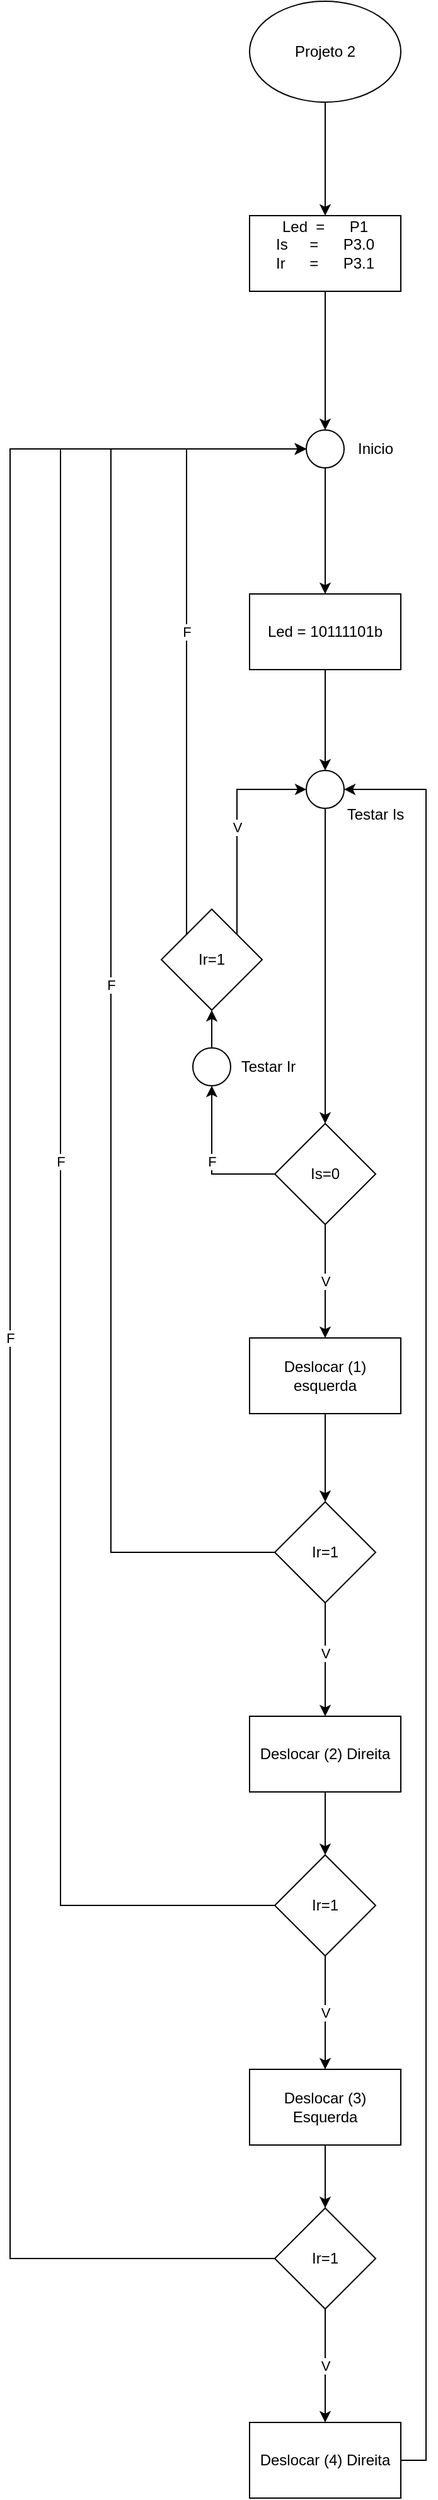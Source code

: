 <mxfile version="24.0.2" type="device">
  <diagram name="Página-1" id="D-qbH-nCyZkpm5N4brlD">
    <mxGraphModel dx="712" dy="804" grid="1" gridSize="10" guides="1" tooltips="1" connect="1" arrows="1" fold="1" page="1" pageScale="1" pageWidth="827" pageHeight="1169" math="0" shadow="0">
      <root>
        <mxCell id="0" />
        <mxCell id="1" parent="0" />
        <mxCell id="60jFSjudHr8A79xU8jRq-1" value="" style="edgeStyle=orthogonalEdgeStyle;rounded=0;orthogonalLoop=1;jettySize=auto;html=1;" edge="1" parent="1" source="60jFSjudHr8A79xU8jRq-2" target="60jFSjudHr8A79xU8jRq-4">
          <mxGeometry relative="1" as="geometry" />
        </mxCell>
        <mxCell id="60jFSjudHr8A79xU8jRq-2" value="Projeto 2" style="ellipse;whiteSpace=wrap;html=1;" vertex="1" parent="1">
          <mxGeometry x="390" y="40" width="120" height="80" as="geometry" />
        </mxCell>
        <mxCell id="60jFSjudHr8A79xU8jRq-3" value="" style="edgeStyle=orthogonalEdgeStyle;rounded=0;orthogonalLoop=1;jettySize=auto;html=1;" edge="1" parent="1" source="60jFSjudHr8A79xU8jRq-4" target="60jFSjudHr8A79xU8jRq-7">
          <mxGeometry relative="1" as="geometry" />
        </mxCell>
        <mxCell id="60jFSjudHr8A79xU8jRq-4" value="Led&amp;nbsp;&lt;span style=&quot;white-space: pre;&quot;&gt;&#x9;&lt;/span&gt;=&lt;span style=&quot;white-space: pre;&quot;&gt;&#x9;&lt;/span&gt;P1&lt;br&gt;Is&lt;span style=&quot;white-space: pre;&quot;&gt;&#x9;&lt;/span&gt;=&lt;span style=&quot;white-space: pre;&quot;&gt;&#x9;&lt;/span&gt;P3.0&lt;br&gt;Ir&amp;nbsp;&lt;span style=&quot;white-space: pre;&quot;&gt;&#x9;&lt;/span&gt;=&lt;span style=&quot;white-space: pre;&quot;&gt;&#x9;&lt;/span&gt;P3.1&lt;br&gt;&lt;div&gt;&lt;br&gt;&lt;/div&gt;" style="whiteSpace=wrap;html=1;" vertex="1" parent="1">
          <mxGeometry x="390" y="210" width="120" height="60" as="geometry" />
        </mxCell>
        <mxCell id="60jFSjudHr8A79xU8jRq-10" value="" style="edgeStyle=orthogonalEdgeStyle;rounded=0;orthogonalLoop=1;jettySize=auto;html=1;" edge="1" parent="1" source="60jFSjudHr8A79xU8jRq-5" target="60jFSjudHr8A79xU8jRq-9">
          <mxGeometry relative="1" as="geometry" />
        </mxCell>
        <mxCell id="60jFSjudHr8A79xU8jRq-5" value="Led =&amp;nbsp;10111101b" style="whiteSpace=wrap;html=1;" vertex="1" parent="1">
          <mxGeometry x="390" y="510" width="120" height="60" as="geometry" />
        </mxCell>
        <mxCell id="60jFSjudHr8A79xU8jRq-6" value="" style="edgeStyle=orthogonalEdgeStyle;rounded=0;orthogonalLoop=1;jettySize=auto;html=1;" edge="1" parent="1" source="60jFSjudHr8A79xU8jRq-7" target="60jFSjudHr8A79xU8jRq-5">
          <mxGeometry relative="1" as="geometry" />
        </mxCell>
        <mxCell id="60jFSjudHr8A79xU8jRq-7" value="" style="ellipse;whiteSpace=wrap;html=1;" vertex="1" parent="1">
          <mxGeometry x="435" y="380" width="30" height="30" as="geometry" />
        </mxCell>
        <mxCell id="60jFSjudHr8A79xU8jRq-8" value="Inicio" style="text;html=1;align=center;verticalAlign=middle;whiteSpace=wrap;rounded=0;" vertex="1" parent="1">
          <mxGeometry x="460" y="380" width="60" height="30" as="geometry" />
        </mxCell>
        <mxCell id="60jFSjudHr8A79xU8jRq-13" value="" style="edgeStyle=orthogonalEdgeStyle;rounded=0;orthogonalLoop=1;jettySize=auto;html=1;" edge="1" parent="1" source="60jFSjudHr8A79xU8jRq-9" target="60jFSjudHr8A79xU8jRq-12">
          <mxGeometry relative="1" as="geometry" />
        </mxCell>
        <mxCell id="60jFSjudHr8A79xU8jRq-9" value="" style="ellipse;whiteSpace=wrap;html=1;" vertex="1" parent="1">
          <mxGeometry x="435" y="650" width="30" height="30" as="geometry" />
        </mxCell>
        <mxCell id="60jFSjudHr8A79xU8jRq-11" value="Testar Is" style="text;html=1;align=center;verticalAlign=middle;whiteSpace=wrap;rounded=0;" vertex="1" parent="1">
          <mxGeometry x="460" y="670" width="60" height="30" as="geometry" />
        </mxCell>
        <mxCell id="60jFSjudHr8A79xU8jRq-17" value="V" style="edgeStyle=orthogonalEdgeStyle;rounded=0;orthogonalLoop=1;jettySize=auto;html=1;" edge="1" parent="1" source="60jFSjudHr8A79xU8jRq-12" target="60jFSjudHr8A79xU8jRq-16">
          <mxGeometry relative="1" as="geometry" />
        </mxCell>
        <mxCell id="60jFSjudHr8A79xU8jRq-38" value="F" style="edgeStyle=orthogonalEdgeStyle;rounded=0;orthogonalLoop=1;jettySize=auto;html=1;exitX=0;exitY=0.5;exitDx=0;exitDy=0;entryX=0.5;entryY=1;entryDx=0;entryDy=0;" edge="1" parent="1" source="60jFSjudHr8A79xU8jRq-12" target="60jFSjudHr8A79xU8jRq-42">
          <mxGeometry relative="1" as="geometry">
            <mxPoint x="360" y="920" as="targetPoint" />
          </mxGeometry>
        </mxCell>
        <mxCell id="60jFSjudHr8A79xU8jRq-12" value="Is=0" style="rhombus;whiteSpace=wrap;html=1;" vertex="1" parent="1">
          <mxGeometry x="410" y="930" width="80" height="80" as="geometry" />
        </mxCell>
        <mxCell id="60jFSjudHr8A79xU8jRq-19" value="" style="edgeStyle=orthogonalEdgeStyle;rounded=0;orthogonalLoop=1;jettySize=auto;html=1;" edge="1" parent="1" source="60jFSjudHr8A79xU8jRq-16" target="60jFSjudHr8A79xU8jRq-18">
          <mxGeometry relative="1" as="geometry" />
        </mxCell>
        <mxCell id="60jFSjudHr8A79xU8jRq-16" value="Deslocar (1) esquerda" style="whiteSpace=wrap;html=1;" vertex="1" parent="1">
          <mxGeometry x="390" y="1100" width="120" height="60" as="geometry" />
        </mxCell>
        <mxCell id="60jFSjudHr8A79xU8jRq-20" value="F" style="edgeStyle=orthogonalEdgeStyle;rounded=0;orthogonalLoop=1;jettySize=auto;html=1;exitX=0;exitY=0.5;exitDx=0;exitDy=0;entryX=0;entryY=0.5;entryDx=0;entryDy=0;" edge="1" parent="1" source="60jFSjudHr8A79xU8jRq-18" target="60jFSjudHr8A79xU8jRq-7">
          <mxGeometry relative="1" as="geometry">
            <Array as="points">
              <mxPoint x="280" y="1270" />
              <mxPoint x="280" y="395" />
            </Array>
          </mxGeometry>
        </mxCell>
        <mxCell id="60jFSjudHr8A79xU8jRq-23" value="V" style="edgeStyle=orthogonalEdgeStyle;rounded=0;orthogonalLoop=1;jettySize=auto;html=1;" edge="1" parent="1" source="60jFSjudHr8A79xU8jRq-18" target="60jFSjudHr8A79xU8jRq-22">
          <mxGeometry x="-0.111" relative="1" as="geometry">
            <mxPoint as="offset" />
          </mxGeometry>
        </mxCell>
        <mxCell id="60jFSjudHr8A79xU8jRq-18" value="Ir=1" style="rhombus;whiteSpace=wrap;html=1;" vertex="1" parent="1">
          <mxGeometry x="410" y="1230" width="80" height="80" as="geometry" />
        </mxCell>
        <mxCell id="60jFSjudHr8A79xU8jRq-25" value="" style="edgeStyle=orthogonalEdgeStyle;rounded=0;orthogonalLoop=1;jettySize=auto;html=1;" edge="1" parent="1" source="60jFSjudHr8A79xU8jRq-22" target="60jFSjudHr8A79xU8jRq-24">
          <mxGeometry relative="1" as="geometry" />
        </mxCell>
        <mxCell id="60jFSjudHr8A79xU8jRq-22" value="Deslocar (2) Direita" style="whiteSpace=wrap;html=1;" vertex="1" parent="1">
          <mxGeometry x="390" y="1400" width="120" height="60" as="geometry" />
        </mxCell>
        <mxCell id="60jFSjudHr8A79xU8jRq-29" value="F" style="edgeStyle=orthogonalEdgeStyle;rounded=0;orthogonalLoop=1;jettySize=auto;html=1;exitX=0;exitY=0.5;exitDx=0;exitDy=0;entryX=0;entryY=0.5;entryDx=0;entryDy=0;" edge="1" parent="1" source="60jFSjudHr8A79xU8jRq-24" target="60jFSjudHr8A79xU8jRq-7">
          <mxGeometry relative="1" as="geometry">
            <Array as="points">
              <mxPoint x="240" y="1550" />
              <mxPoint x="240" y="395" />
            </Array>
          </mxGeometry>
        </mxCell>
        <mxCell id="60jFSjudHr8A79xU8jRq-31" value="V" style="edgeStyle=orthogonalEdgeStyle;rounded=0;orthogonalLoop=1;jettySize=auto;html=1;" edge="1" parent="1" source="60jFSjudHr8A79xU8jRq-24" target="60jFSjudHr8A79xU8jRq-30">
          <mxGeometry relative="1" as="geometry" />
        </mxCell>
        <mxCell id="60jFSjudHr8A79xU8jRq-24" value="Ir=1" style="rhombus;whiteSpace=wrap;html=1;" vertex="1" parent="1">
          <mxGeometry x="410" y="1510" width="80" height="80" as="geometry" />
        </mxCell>
        <mxCell id="60jFSjudHr8A79xU8jRq-33" value="" style="edgeStyle=orthogonalEdgeStyle;rounded=0;orthogonalLoop=1;jettySize=auto;html=1;" edge="1" parent="1" source="60jFSjudHr8A79xU8jRq-30" target="60jFSjudHr8A79xU8jRq-32">
          <mxGeometry relative="1" as="geometry" />
        </mxCell>
        <mxCell id="60jFSjudHr8A79xU8jRq-30" value="Deslocar (3) Esquerda" style="whiteSpace=wrap;html=1;" vertex="1" parent="1">
          <mxGeometry x="390" y="1680" width="120" height="60" as="geometry" />
        </mxCell>
        <mxCell id="60jFSjudHr8A79xU8jRq-34" value="F" style="edgeStyle=orthogonalEdgeStyle;rounded=0;orthogonalLoop=1;jettySize=auto;html=1;exitX=0;exitY=0.5;exitDx=0;exitDy=0;entryX=0;entryY=0.5;entryDx=0;entryDy=0;" edge="1" parent="1" source="60jFSjudHr8A79xU8jRq-32" target="60jFSjudHr8A79xU8jRq-7">
          <mxGeometry relative="1" as="geometry">
            <Array as="points">
              <mxPoint x="200" y="1830" />
              <mxPoint x="200" y="395" />
            </Array>
          </mxGeometry>
        </mxCell>
        <mxCell id="60jFSjudHr8A79xU8jRq-36" value="V" style="edgeStyle=orthogonalEdgeStyle;rounded=0;orthogonalLoop=1;jettySize=auto;html=1;" edge="1" parent="1" source="60jFSjudHr8A79xU8jRq-32" target="60jFSjudHr8A79xU8jRq-35">
          <mxGeometry relative="1" as="geometry" />
        </mxCell>
        <mxCell id="60jFSjudHr8A79xU8jRq-32" value="Ir=1" style="rhombus;whiteSpace=wrap;html=1;" vertex="1" parent="1">
          <mxGeometry x="410" y="1790" width="80" height="80" as="geometry" />
        </mxCell>
        <mxCell id="60jFSjudHr8A79xU8jRq-41" style="edgeStyle=orthogonalEdgeStyle;rounded=0;orthogonalLoop=1;jettySize=auto;html=1;exitX=1;exitY=0.5;exitDx=0;exitDy=0;entryX=1;entryY=0.5;entryDx=0;entryDy=0;" edge="1" parent="1" source="60jFSjudHr8A79xU8jRq-35" target="60jFSjudHr8A79xU8jRq-9">
          <mxGeometry relative="1" as="geometry">
            <mxPoint x="620" y="740" as="targetPoint" />
            <Array as="points">
              <mxPoint x="530" y="1990" />
              <mxPoint x="530" y="665" />
            </Array>
          </mxGeometry>
        </mxCell>
        <mxCell id="60jFSjudHr8A79xU8jRq-35" value="Deslocar (4) Direita" style="whiteSpace=wrap;html=1;" vertex="1" parent="1">
          <mxGeometry x="390" y="1960" width="120" height="60" as="geometry" />
        </mxCell>
        <mxCell id="60jFSjudHr8A79xU8jRq-39" value="V" style="edgeStyle=orthogonalEdgeStyle;rounded=0;orthogonalLoop=1;jettySize=auto;html=1;exitX=1;exitY=0;exitDx=0;exitDy=0;entryX=0;entryY=0.5;entryDx=0;entryDy=0;" edge="1" parent="1" source="60jFSjudHr8A79xU8jRq-37" target="60jFSjudHr8A79xU8jRq-9">
          <mxGeometry relative="1" as="geometry">
            <Array as="points">
              <mxPoint x="380" y="665" />
            </Array>
          </mxGeometry>
        </mxCell>
        <mxCell id="60jFSjudHr8A79xU8jRq-40" value="F" style="edgeStyle=orthogonalEdgeStyle;rounded=0;orthogonalLoop=1;jettySize=auto;html=1;exitX=0;exitY=0;exitDx=0;exitDy=0;entryX=0;entryY=0.5;entryDx=0;entryDy=0;" edge="1" parent="1" source="60jFSjudHr8A79xU8jRq-37" target="60jFSjudHr8A79xU8jRq-7">
          <mxGeometry relative="1" as="geometry">
            <Array as="points">
              <mxPoint x="340" y="395" />
            </Array>
          </mxGeometry>
        </mxCell>
        <mxCell id="60jFSjudHr8A79xU8jRq-37" value="Ir=1" style="rhombus;whiteSpace=wrap;html=1;" vertex="1" parent="1">
          <mxGeometry x="320" y="760" width="80" height="80" as="geometry" />
        </mxCell>
        <mxCell id="60jFSjudHr8A79xU8jRq-43" value="" style="edgeStyle=orthogonalEdgeStyle;rounded=0;orthogonalLoop=1;jettySize=auto;html=1;" edge="1" parent="1" source="60jFSjudHr8A79xU8jRq-42" target="60jFSjudHr8A79xU8jRq-37">
          <mxGeometry relative="1" as="geometry" />
        </mxCell>
        <mxCell id="60jFSjudHr8A79xU8jRq-42" value="" style="ellipse;whiteSpace=wrap;html=1;" vertex="1" parent="1">
          <mxGeometry x="345" y="870" width="30" height="30" as="geometry" />
        </mxCell>
        <mxCell id="60jFSjudHr8A79xU8jRq-44" value="Testar Ir" style="text;html=1;align=center;verticalAlign=middle;whiteSpace=wrap;rounded=0;" vertex="1" parent="1">
          <mxGeometry x="375" y="870" width="60" height="30" as="geometry" />
        </mxCell>
      </root>
    </mxGraphModel>
  </diagram>
</mxfile>
